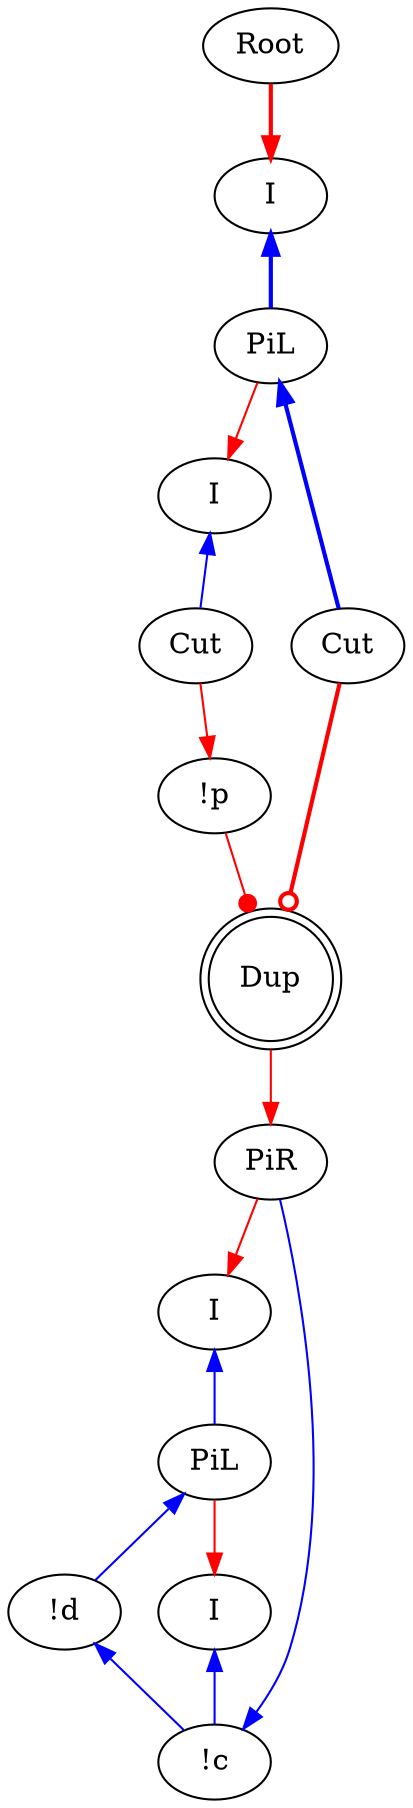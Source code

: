 digraph {
"Root0" [label="Root"]
"PiL0" [label="PiL"]
"I0" [label="I"]
"PiR0" [label="PiR"]
"!c0" [label="!c"]
"!d0" [label="!d"]
"PiL1" [label="PiL"]
"I1" [label="I"]
"I2" [label="I"]
"I3" [label="I"]
"Dup0_0" [label="Dup",shape=doublecircle]
"!p0" [label="!p"]
"Cut0" [label="Cut"]
"Cut1" [label="Cut"]
"Cut0" -> "!p0"[color=red,tooltip="e0"]
"!p0" -> "Dup0_0"[color=red,tooltip="e2",arrowhead=dot]
"Cut1" -> "Dup0_0"[color=red,tooltip="e3",arrowhead=odot,penwidth=2]
"Dup0_0" -> "PiR0"[color=red,tooltip="o2"]
"Root0" -> "I3"[color=red,tooltip="ret",penwidth=2]
"I3" -> "PiL0"[color=blue,tooltip="ret_o1l",penwidth=2,dir=back]
"PiR0" -> "I2"[color=red,tooltip="ret_o2"]
"I2" -> "PiL1"[color=blue,tooltip="ret_o2l",dir=back]
"I0" -> "Cut0"[color=blue,tooltip="x1_o1",dir=back]
"PiL0" -> "I0"[color=red,tooltip="x1_o1r"]
"I1" -> "!c0"[color=blue,tooltip="x1_o2",dir=back]
"PiL1" -> "I1"[color=red,tooltip="x1_o2r"]
"!d0" -> "!c0"[color=blue,tooltip="x2_o2",dir=back]
"PiL0" -> "Cut1"[color=blue,tooltip="x2i_o1",penwidth=2,dir=back]
"PiL1" -> "!d0"[color=blue,tooltip="x2i_o2",dir=back]
"!c0" -> "PiR0"[color=blue,tooltip="x_o2",dir=back]
}
